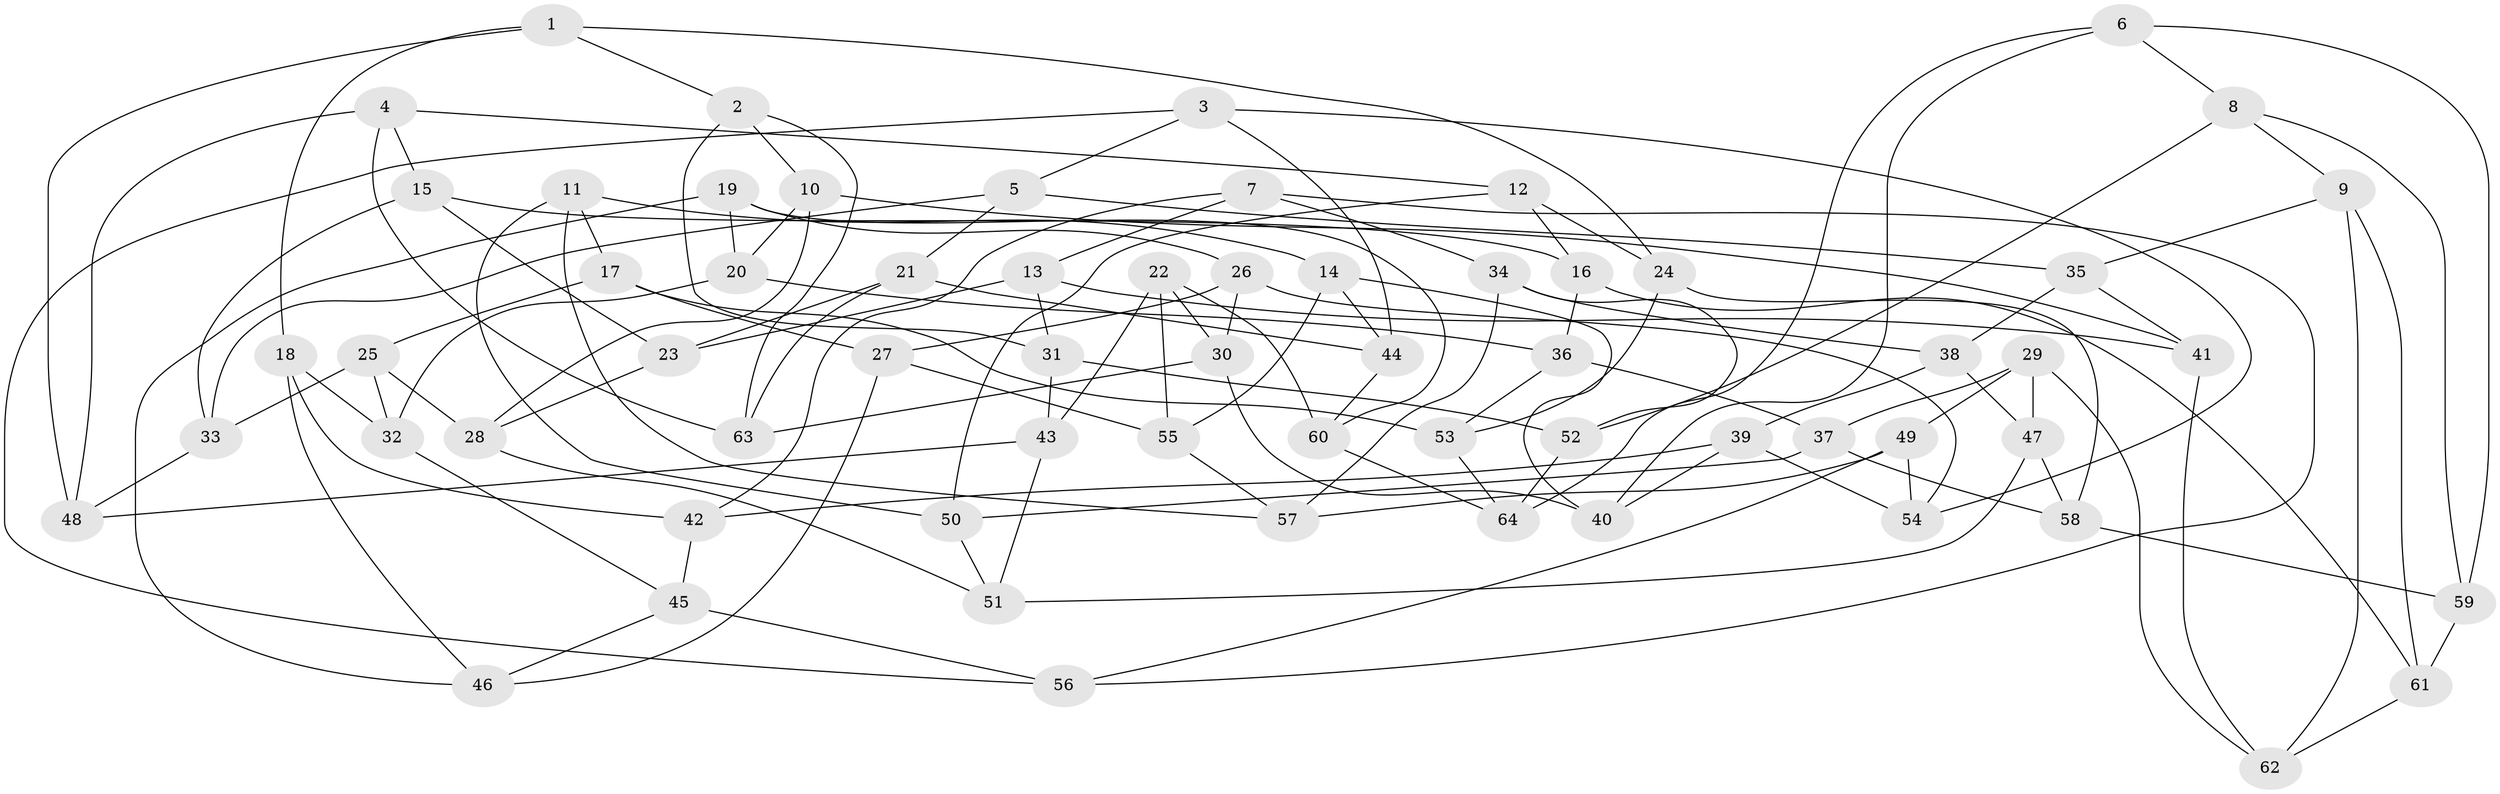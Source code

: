 // coarse degree distribution, {6: 0.3409090909090909, 4: 0.5681818181818182, 5: 0.09090909090909091}
// Generated by graph-tools (version 1.1) at 2025/24/03/03/25 07:24:25]
// undirected, 64 vertices, 128 edges
graph export_dot {
graph [start="1"]
  node [color=gray90,style=filled];
  1;
  2;
  3;
  4;
  5;
  6;
  7;
  8;
  9;
  10;
  11;
  12;
  13;
  14;
  15;
  16;
  17;
  18;
  19;
  20;
  21;
  22;
  23;
  24;
  25;
  26;
  27;
  28;
  29;
  30;
  31;
  32;
  33;
  34;
  35;
  36;
  37;
  38;
  39;
  40;
  41;
  42;
  43;
  44;
  45;
  46;
  47;
  48;
  49;
  50;
  51;
  52;
  53;
  54;
  55;
  56;
  57;
  58;
  59;
  60;
  61;
  62;
  63;
  64;
  1 -- 48;
  1 -- 18;
  1 -- 24;
  1 -- 2;
  2 -- 31;
  2 -- 63;
  2 -- 10;
  3 -- 5;
  3 -- 44;
  3 -- 56;
  3 -- 54;
  4 -- 63;
  4 -- 48;
  4 -- 12;
  4 -- 15;
  5 -- 21;
  5 -- 35;
  5 -- 33;
  6 -- 64;
  6 -- 8;
  6 -- 59;
  6 -- 40;
  7 -- 34;
  7 -- 42;
  7 -- 56;
  7 -- 13;
  8 -- 59;
  8 -- 52;
  8 -- 9;
  9 -- 62;
  9 -- 61;
  9 -- 35;
  10 -- 41;
  10 -- 20;
  10 -- 28;
  11 -- 17;
  11 -- 50;
  11 -- 57;
  11 -- 14;
  12 -- 16;
  12 -- 24;
  12 -- 50;
  13 -- 23;
  13 -- 41;
  13 -- 31;
  14 -- 44;
  14 -- 55;
  14 -- 40;
  15 -- 16;
  15 -- 23;
  15 -- 33;
  16 -- 61;
  16 -- 36;
  17 -- 53;
  17 -- 25;
  17 -- 27;
  18 -- 42;
  18 -- 46;
  18 -- 32;
  19 -- 60;
  19 -- 20;
  19 -- 26;
  19 -- 46;
  20 -- 36;
  20 -- 32;
  21 -- 44;
  21 -- 23;
  21 -- 63;
  22 -- 30;
  22 -- 43;
  22 -- 55;
  22 -- 60;
  23 -- 28;
  24 -- 53;
  24 -- 58;
  25 -- 28;
  25 -- 33;
  25 -- 32;
  26 -- 54;
  26 -- 30;
  26 -- 27;
  27 -- 55;
  27 -- 46;
  28 -- 51;
  29 -- 49;
  29 -- 37;
  29 -- 47;
  29 -- 62;
  30 -- 63;
  30 -- 40;
  31 -- 43;
  31 -- 52;
  32 -- 45;
  33 -- 48;
  34 -- 57;
  34 -- 38;
  34 -- 52;
  35 -- 41;
  35 -- 38;
  36 -- 37;
  36 -- 53;
  37 -- 50;
  37 -- 58;
  38 -- 47;
  38 -- 39;
  39 -- 42;
  39 -- 54;
  39 -- 40;
  41 -- 62;
  42 -- 45;
  43 -- 51;
  43 -- 48;
  44 -- 60;
  45 -- 56;
  45 -- 46;
  47 -- 58;
  47 -- 51;
  49 -- 57;
  49 -- 56;
  49 -- 54;
  50 -- 51;
  52 -- 64;
  53 -- 64;
  55 -- 57;
  58 -- 59;
  59 -- 61;
  60 -- 64;
  61 -- 62;
}

